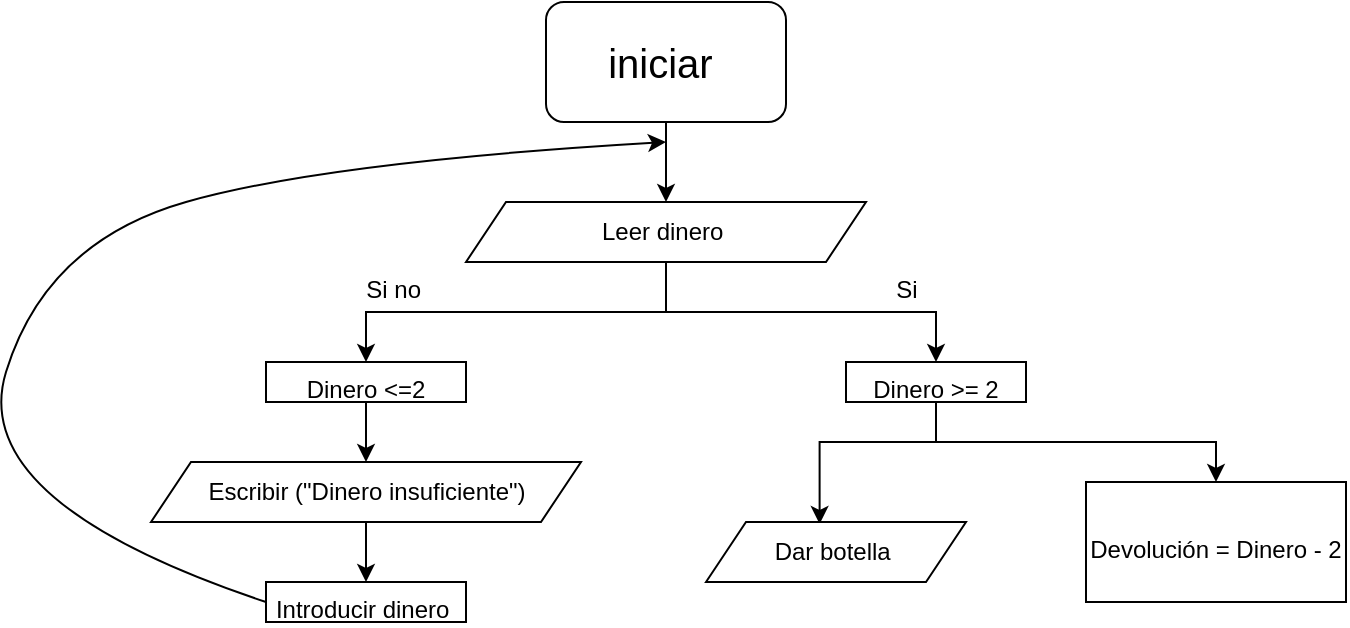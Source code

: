<mxfile version="20.3.3" type="github">
  <diagram id="sttQ9vXUCq9UvJe0Id4P" name="Página-1">
    <mxGraphModel dx="1422" dy="762" grid="1" gridSize="10" guides="1" tooltips="1" connect="1" arrows="1" fold="1" page="1" pageScale="1" pageWidth="827" pageHeight="1169" math="0" shadow="0">
      <root>
        <mxCell id="0" />
        <mxCell id="1" parent="0" />
        <mxCell id="cwpP_aH2PxJBFw5BAHNS-1" value="&lt;font style=&quot;font-size: 20px;&quot;&gt;iniciar&amp;nbsp;&lt;/font&gt;" style="rounded=1;whiteSpace=wrap;html=1;" parent="1" vertex="1">
          <mxGeometry x="340" y="20" width="120" height="60" as="geometry" />
        </mxCell>
        <mxCell id="cwpP_aH2PxJBFw5BAHNS-2" value="" style="endArrow=classic;html=1;rounded=0;fontSize=20;exitX=0.5;exitY=1;exitDx=0;exitDy=0;" parent="1" source="cwpP_aH2PxJBFw5BAHNS-1" edge="1">
          <mxGeometry width="50" height="50" relative="1" as="geometry">
            <mxPoint x="380" y="70" as="sourcePoint" />
            <mxPoint x="400" y="120" as="targetPoint" />
          </mxGeometry>
        </mxCell>
        <mxCell id="cwpP_aH2PxJBFw5BAHNS-18" style="edgeStyle=orthogonalEdgeStyle;rounded=0;orthogonalLoop=1;jettySize=auto;html=1;exitX=0.5;exitY=1;exitDx=0;exitDy=0;fontSize=12;" parent="1" source="cwpP_aH2PxJBFw5BAHNS-3" target="cwpP_aH2PxJBFw5BAHNS-9" edge="1">
          <mxGeometry relative="1" as="geometry" />
        </mxCell>
        <mxCell id="cwpP_aH2PxJBFw5BAHNS-3" value="Leer dinero&amp;nbsp;" style="shape=parallelogram;perimeter=parallelogramPerimeter;whiteSpace=wrap;html=1;fixedSize=1;" parent="1" vertex="1">
          <mxGeometry x="300" y="120" width="200" height="30" as="geometry" />
        </mxCell>
        <mxCell id="cwpP_aH2PxJBFw5BAHNS-6" style="edgeStyle=orthogonalEdgeStyle;rounded=0;orthogonalLoop=1;jettySize=auto;html=1;entryX=0.5;entryY=0;entryDx=0;entryDy=0;fontSize=20;exitX=0.5;exitY=1;exitDx=0;exitDy=0;" parent="1" source="cwpP_aH2PxJBFw5BAHNS-3" target="cwpP_aH2PxJBFw5BAHNS-15" edge="1">
          <mxGeometry relative="1" as="geometry">
            <mxPoint x="390" y="160" as="sourcePoint" />
          </mxGeometry>
        </mxCell>
        <mxCell id="5afcZ3_Ja8RxjOa46S36-2" style="edgeStyle=orthogonalEdgeStyle;rounded=0;orthogonalLoop=1;jettySize=auto;html=1;exitX=0.5;exitY=1;exitDx=0;exitDy=0;entryX=0.437;entryY=0.033;entryDx=0;entryDy=0;entryPerimeter=0;" edge="1" parent="1" source="cwpP_aH2PxJBFw5BAHNS-9" target="5afcZ3_Ja8RxjOa46S36-1">
          <mxGeometry relative="1" as="geometry">
            <Array as="points">
              <mxPoint x="535" y="240" />
              <mxPoint x="477" y="240" />
            </Array>
          </mxGeometry>
        </mxCell>
        <mxCell id="5afcZ3_Ja8RxjOa46S36-4" style="edgeStyle=orthogonalEdgeStyle;rounded=0;orthogonalLoop=1;jettySize=auto;html=1;exitX=0.5;exitY=1;exitDx=0;exitDy=0;entryX=0.5;entryY=0;entryDx=0;entryDy=0;" edge="1" parent="1" source="cwpP_aH2PxJBFw5BAHNS-9" target="5afcZ3_Ja8RxjOa46S36-3">
          <mxGeometry relative="1" as="geometry" />
        </mxCell>
        <mxCell id="cwpP_aH2PxJBFw5BAHNS-9" value="&lt;font style=&quot;font-size: 12px;&quot;&gt;Dinero &amp;gt;= 2&lt;/font&gt;" style="rounded=0;whiteSpace=wrap;html=1;fontSize=20;" parent="1" vertex="1">
          <mxGeometry x="490" y="200" width="90" height="20" as="geometry" />
        </mxCell>
        <mxCell id="cwpP_aH2PxJBFw5BAHNS-13" value="&lt;font style=&quot;font-size: 12px;&quot;&gt;Si&lt;/font&gt;" style="text;html=1;align=center;verticalAlign=middle;resizable=0;points=[];autosize=1;strokeColor=none;fillColor=none;fontSize=20;" parent="1" vertex="1">
          <mxGeometry x="505" y="140" width="30" height="40" as="geometry" />
        </mxCell>
        <mxCell id="cwpP_aH2PxJBFw5BAHNS-14" value="&lt;font style=&quot;font-size: 12px;&quot;&gt;Si no&amp;nbsp;&lt;/font&gt;" style="text;html=1;align=center;verticalAlign=middle;resizable=0;points=[];autosize=1;strokeColor=none;fillColor=none;fontSize=20;" parent="1" vertex="1">
          <mxGeometry x="240" y="140" width="50" height="40" as="geometry" />
        </mxCell>
        <mxCell id="cwpP_aH2PxJBFw5BAHNS-21" style="edgeStyle=orthogonalEdgeStyle;rounded=0;orthogonalLoop=1;jettySize=auto;html=1;exitX=0.5;exitY=1;exitDx=0;exitDy=0;entryX=0.5;entryY=0;entryDx=0;entryDy=0;fontSize=12;" parent="1" source="cwpP_aH2PxJBFw5BAHNS-15" target="cwpP_aH2PxJBFw5BAHNS-19" edge="1">
          <mxGeometry relative="1" as="geometry" />
        </mxCell>
        <mxCell id="cwpP_aH2PxJBFw5BAHNS-15" value="&lt;font style=&quot;font-size: 12px;&quot;&gt;Dinero &amp;lt;=2&lt;/font&gt;" style="rounded=0;whiteSpace=wrap;html=1;fontSize=20;" parent="1" vertex="1">
          <mxGeometry x="200" y="200" width="100" height="20" as="geometry" />
        </mxCell>
        <mxCell id="cwpP_aH2PxJBFw5BAHNS-23" style="edgeStyle=orthogonalEdgeStyle;rounded=0;orthogonalLoop=1;jettySize=auto;html=1;exitX=0.5;exitY=1;exitDx=0;exitDy=0;entryX=0.5;entryY=0;entryDx=0;entryDy=0;fontSize=12;" parent="1" source="cwpP_aH2PxJBFw5BAHNS-19" target="cwpP_aH2PxJBFw5BAHNS-22" edge="1">
          <mxGeometry relative="1" as="geometry" />
        </mxCell>
        <mxCell id="cwpP_aH2PxJBFw5BAHNS-19" value="Escribir (&quot;Dinero insuficiente&quot;)" style="shape=parallelogram;perimeter=parallelogramPerimeter;whiteSpace=wrap;html=1;fixedSize=1;fontSize=12;" parent="1" vertex="1">
          <mxGeometry x="142.5" y="250" width="215" height="30" as="geometry" />
        </mxCell>
        <mxCell id="cwpP_aH2PxJBFw5BAHNS-22" value="&lt;span style=&quot;font-size: 12px;&quot;&gt;Introducir dinero&amp;nbsp;&lt;/span&gt;" style="rounded=0;whiteSpace=wrap;html=1;fontSize=20;" parent="1" vertex="1">
          <mxGeometry x="200" y="310" width="100" height="20" as="geometry" />
        </mxCell>
        <mxCell id="cwpP_aH2PxJBFw5BAHNS-24" value="" style="curved=1;endArrow=classic;html=1;rounded=0;fontSize=12;exitX=0;exitY=0.5;exitDx=0;exitDy=0;" parent="1" source="cwpP_aH2PxJBFw5BAHNS-22" edge="1">
          <mxGeometry width="50" height="50" relative="1" as="geometry">
            <mxPoint x="320" y="280" as="sourcePoint" />
            <mxPoint x="400" y="90" as="targetPoint" />
            <Array as="points">
              <mxPoint x="50" y="270" />
              <mxPoint x="90" y="140" />
              <mxPoint x="230" y="100" />
            </Array>
          </mxGeometry>
        </mxCell>
        <mxCell id="5afcZ3_Ja8RxjOa46S36-1" value="Dar botella&amp;nbsp;" style="shape=parallelogram;perimeter=parallelogramPerimeter;whiteSpace=wrap;html=1;fixedSize=1;fontSize=12;" vertex="1" parent="1">
          <mxGeometry x="420" y="280" width="130" height="30" as="geometry" />
        </mxCell>
        <mxCell id="5afcZ3_Ja8RxjOa46S36-3" value="&lt;span style=&quot;font-size: 12px;&quot;&gt;Devolución = Dinero - 2&lt;/span&gt;" style="rounded=0;whiteSpace=wrap;html=1;fontSize=20;" vertex="1" parent="1">
          <mxGeometry x="610" y="260" width="130" height="60" as="geometry" />
        </mxCell>
      </root>
    </mxGraphModel>
  </diagram>
</mxfile>
